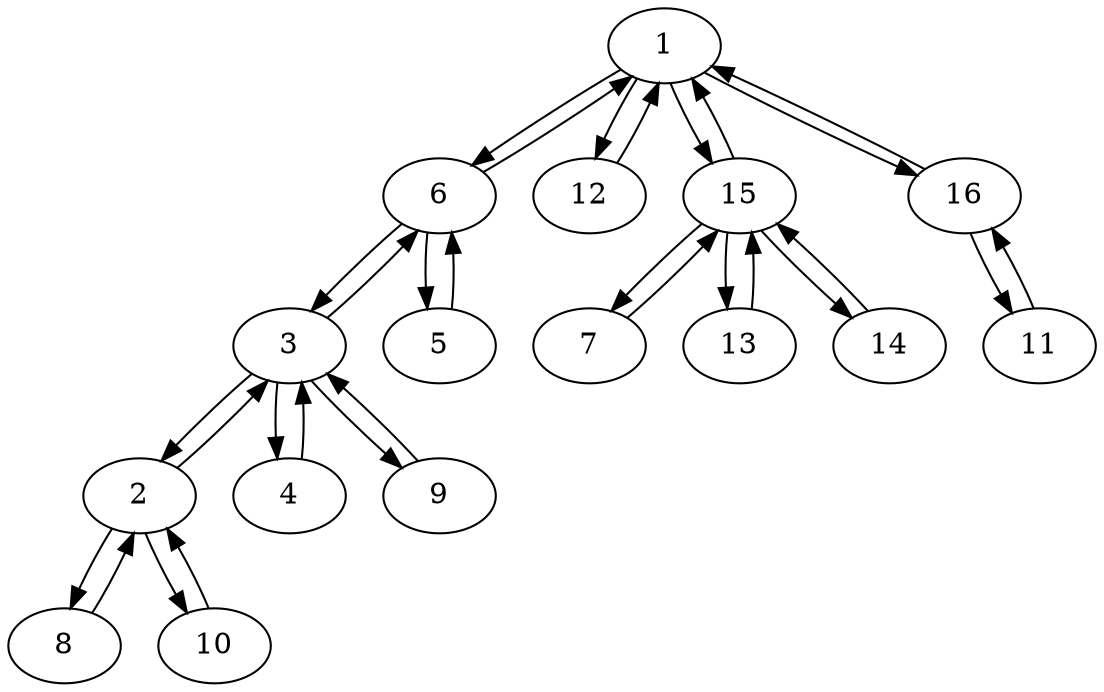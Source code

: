 digraph my_graph {
  1->6
  1->12
  1->15
  1->16
  2->3
  2->8
  2->10
  3->2
  3->4
  3->6
  3->9
  4->3
  5->6
  6->1
  6->3
  6->5
  7->15
  8->2
  9->3
  10->2
  11->16
  12->1
  13->15
  14->15
  15->1
  15->7
  15->13
  15->14
  16->1
  16->11
}

